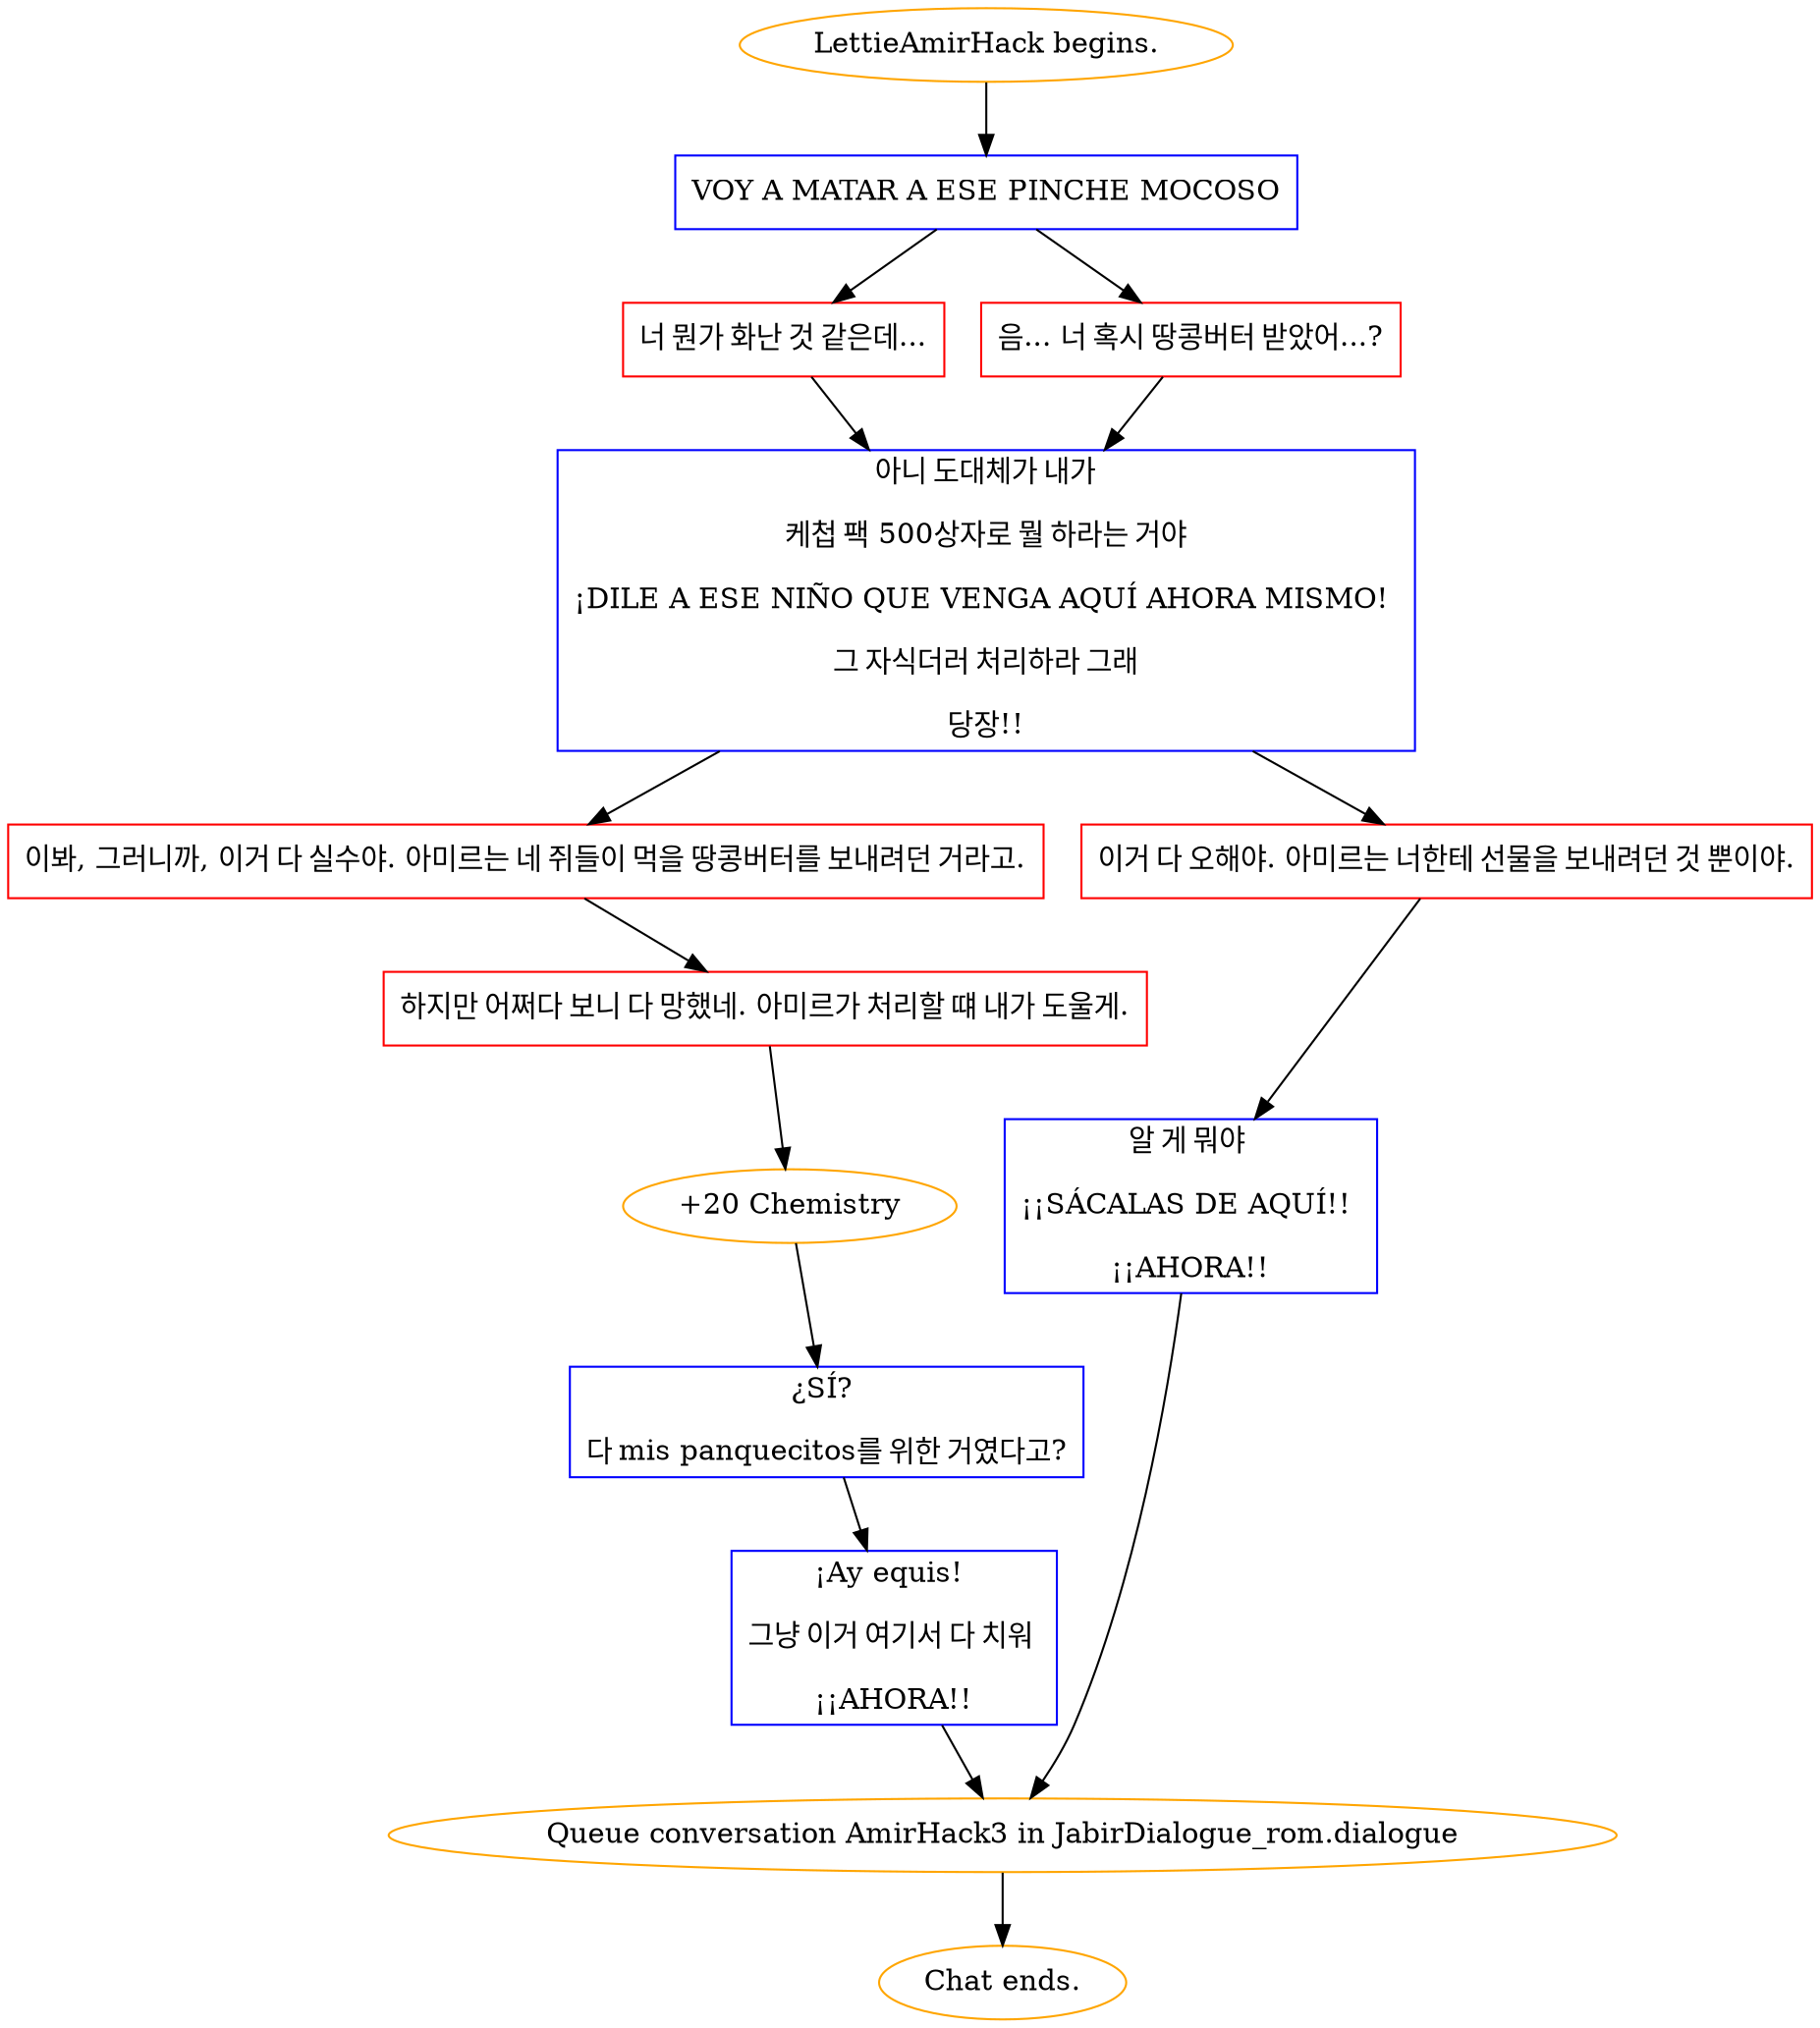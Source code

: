 digraph {
	"LettieAmirHack begins." [color=orange];
		"LettieAmirHack begins." -> j2316161106;
	j2316161106 [label="VOY A MATAR A ESE PINCHE MOCOSO",shape=box,color=blue];
		j2316161106 -> j265820731;
		j2316161106 -> j3246088298;
	j265820731 [label="너 뭔가 화난 것 같은데...",shape=box,color=red];
		j265820731 -> j2527551401;
	j3246088298 [label="음... 너 혹시 땅콩버터 받았어...?",shape=box,color=red];
		j3246088298 -> j2527551401;
	j2527551401 [label="아니 도대체가 내가
케첩 팩 500상자로 뭘 하라는 거야
¡DILE A ESE NIÑO QUE VENGA AQUÍ AHORA MISMO! 
그 자식더러 처리하라 그래
당장!!",shape=box,color=blue];
		j2527551401 -> j2975869694;
		j2527551401 -> j4197561103;
	j2975869694 [label="이봐, 그러니까, 이거 다 실수야. 아미르는 네 쥐들이 먹을 땅콩버터를 보내려던 거라고.",shape=box,color=red];
		j2975869694 -> j3323735716;
	j4197561103 [label="이거 다 오해야. 아미르는 너한테 선물을 보내려던 것 뿐이야.",shape=box,color=red];
		j4197561103 -> j600426956;
	j3323735716 [label="하지만 어쩌다 보니 다 망했네. 아미르가 처리할 떄 내가 도울게.",shape=box,color=red];
		j3323735716 -> j1334427084;
	j600426956 [label="알 게 뭐야 
¡¡SÁCALAS DE AQUÍ!! 
¡¡AHORA!!",shape=box,color=blue];
		j600426956 -> "Initiate conversation AmirHack3 in JabirDialogue_rom.dialogue";
	j1334427084 [label="+20 Chemistry",color=orange];
		j1334427084 -> j2922489828;
	"Initiate conversation AmirHack3 in JabirDialogue_rom.dialogue" [label="Queue conversation AmirHack3 in JabirDialogue_rom.dialogue",color=orange];
		"Initiate conversation AmirHack3 in JabirDialogue_rom.dialogue" -> "Chat ends.";
	j2922489828 [label="¿SÍ? 
다 mis panquecitos를 위한 거였다고?",shape=box,color=blue];
		j2922489828 -> j4179524460;
	"Chat ends." [color=orange];
	j4179524460 [label="¡Ay equis! 
그냥 이거 여기서 다 치워 
¡¡AHORA!!",shape=box,color=blue];
		j4179524460 -> "Initiate conversation AmirHack3 in JabirDialogue_rom.dialogue";
}